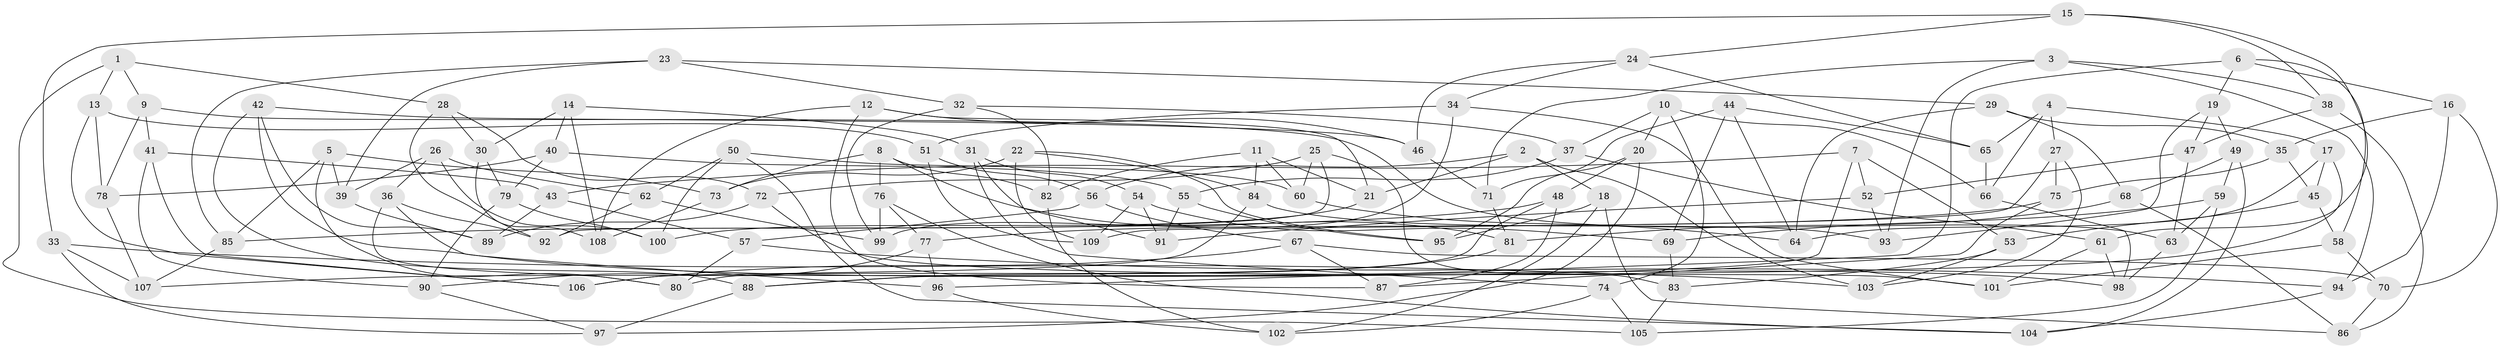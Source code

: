 // Generated by graph-tools (version 1.1) at 2025/11/02/27/25 16:11:49]
// undirected, 109 vertices, 218 edges
graph export_dot {
graph [start="1"]
  node [color=gray90,style=filled];
  1;
  2;
  3;
  4;
  5;
  6;
  7;
  8;
  9;
  10;
  11;
  12;
  13;
  14;
  15;
  16;
  17;
  18;
  19;
  20;
  21;
  22;
  23;
  24;
  25;
  26;
  27;
  28;
  29;
  30;
  31;
  32;
  33;
  34;
  35;
  36;
  37;
  38;
  39;
  40;
  41;
  42;
  43;
  44;
  45;
  46;
  47;
  48;
  49;
  50;
  51;
  52;
  53;
  54;
  55;
  56;
  57;
  58;
  59;
  60;
  61;
  62;
  63;
  64;
  65;
  66;
  67;
  68;
  69;
  70;
  71;
  72;
  73;
  74;
  75;
  76;
  77;
  78;
  79;
  80;
  81;
  82;
  83;
  84;
  85;
  86;
  87;
  88;
  89;
  90;
  91;
  92;
  93;
  94;
  95;
  96;
  97;
  98;
  99;
  100;
  101;
  102;
  103;
  104;
  105;
  106;
  107;
  108;
  109;
  1 -- 9;
  1 -- 105;
  1 -- 13;
  1 -- 28;
  2 -- 18;
  2 -- 103;
  2 -- 21;
  2 -- 56;
  3 -- 38;
  3 -- 93;
  3 -- 71;
  3 -- 94;
  4 -- 65;
  4 -- 27;
  4 -- 17;
  4 -- 66;
  5 -- 39;
  5 -- 80;
  5 -- 85;
  5 -- 73;
  6 -- 96;
  6 -- 19;
  6 -- 16;
  6 -- 58;
  7 -- 52;
  7 -- 53;
  7 -- 88;
  7 -- 43;
  8 -- 82;
  8 -- 76;
  8 -- 73;
  8 -- 81;
  9 -- 78;
  9 -- 63;
  9 -- 41;
  10 -- 20;
  10 -- 66;
  10 -- 74;
  10 -- 37;
  11 -- 21;
  11 -- 82;
  11 -- 84;
  11 -- 60;
  12 -- 21;
  12 -- 87;
  12 -- 108;
  12 -- 46;
  13 -- 106;
  13 -- 51;
  13 -- 78;
  14 -- 40;
  14 -- 31;
  14 -- 30;
  14 -- 108;
  15 -- 61;
  15 -- 38;
  15 -- 33;
  15 -- 24;
  16 -- 35;
  16 -- 94;
  16 -- 70;
  17 -- 107;
  17 -- 64;
  17 -- 45;
  18 -- 86;
  18 -- 95;
  18 -- 102;
  19 -- 49;
  19 -- 47;
  19 -- 93;
  20 -- 48;
  20 -- 95;
  20 -- 97;
  21 -- 100;
  22 -- 84;
  22 -- 109;
  22 -- 73;
  22 -- 95;
  23 -- 85;
  23 -- 39;
  23 -- 29;
  23 -- 32;
  24 -- 65;
  24 -- 46;
  24 -- 34;
  25 -- 60;
  25 -- 72;
  25 -- 92;
  25 -- 83;
  26 -- 36;
  26 -- 100;
  26 -- 62;
  26 -- 39;
  27 -- 103;
  27 -- 75;
  27 -- 109;
  28 -- 30;
  28 -- 92;
  28 -- 72;
  29 -- 64;
  29 -- 35;
  29 -- 68;
  30 -- 108;
  30 -- 79;
  31 -- 74;
  31 -- 91;
  31 -- 54;
  32 -- 82;
  32 -- 99;
  32 -- 37;
  33 -- 103;
  33 -- 107;
  33 -- 97;
  34 -- 101;
  34 -- 99;
  34 -- 51;
  35 -- 75;
  35 -- 45;
  36 -- 80;
  36 -- 96;
  36 -- 92;
  37 -- 61;
  37 -- 55;
  38 -- 86;
  38 -- 47;
  39 -- 89;
  40 -- 55;
  40 -- 78;
  40 -- 79;
  41 -- 43;
  41 -- 106;
  41 -- 90;
  42 -- 89;
  42 -- 98;
  42 -- 46;
  42 -- 88;
  43 -- 89;
  43 -- 57;
  44 -- 71;
  44 -- 69;
  44 -- 65;
  44 -- 64;
  45 -- 58;
  45 -- 53;
  46 -- 71;
  47 -- 63;
  47 -- 52;
  48 -- 87;
  48 -- 85;
  48 -- 80;
  49 -- 59;
  49 -- 68;
  49 -- 104;
  50 -- 60;
  50 -- 100;
  50 -- 62;
  50 -- 104;
  51 -- 109;
  51 -- 56;
  52 -- 93;
  52 -- 91;
  53 -- 83;
  53 -- 103;
  54 -- 109;
  54 -- 69;
  54 -- 91;
  55 -- 95;
  55 -- 91;
  56 -- 67;
  56 -- 57;
  57 -- 94;
  57 -- 80;
  58 -- 70;
  58 -- 101;
  59 -- 63;
  59 -- 105;
  59 -- 69;
  60 -- 64;
  61 -- 101;
  61 -- 98;
  62 -- 92;
  62 -- 99;
  63 -- 98;
  65 -- 66;
  66 -- 98;
  67 -- 87;
  67 -- 106;
  67 -- 70;
  68 -- 81;
  68 -- 86;
  69 -- 83;
  70 -- 86;
  71 -- 81;
  72 -- 101;
  72 -- 89;
  73 -- 108;
  74 -- 105;
  74 -- 102;
  75 -- 77;
  75 -- 87;
  76 -- 77;
  76 -- 104;
  76 -- 99;
  77 -- 90;
  77 -- 96;
  78 -- 107;
  79 -- 100;
  79 -- 90;
  81 -- 88;
  82 -- 102;
  83 -- 105;
  84 -- 106;
  84 -- 93;
  85 -- 107;
  88 -- 97;
  90 -- 97;
  94 -- 104;
  96 -- 102;
}
